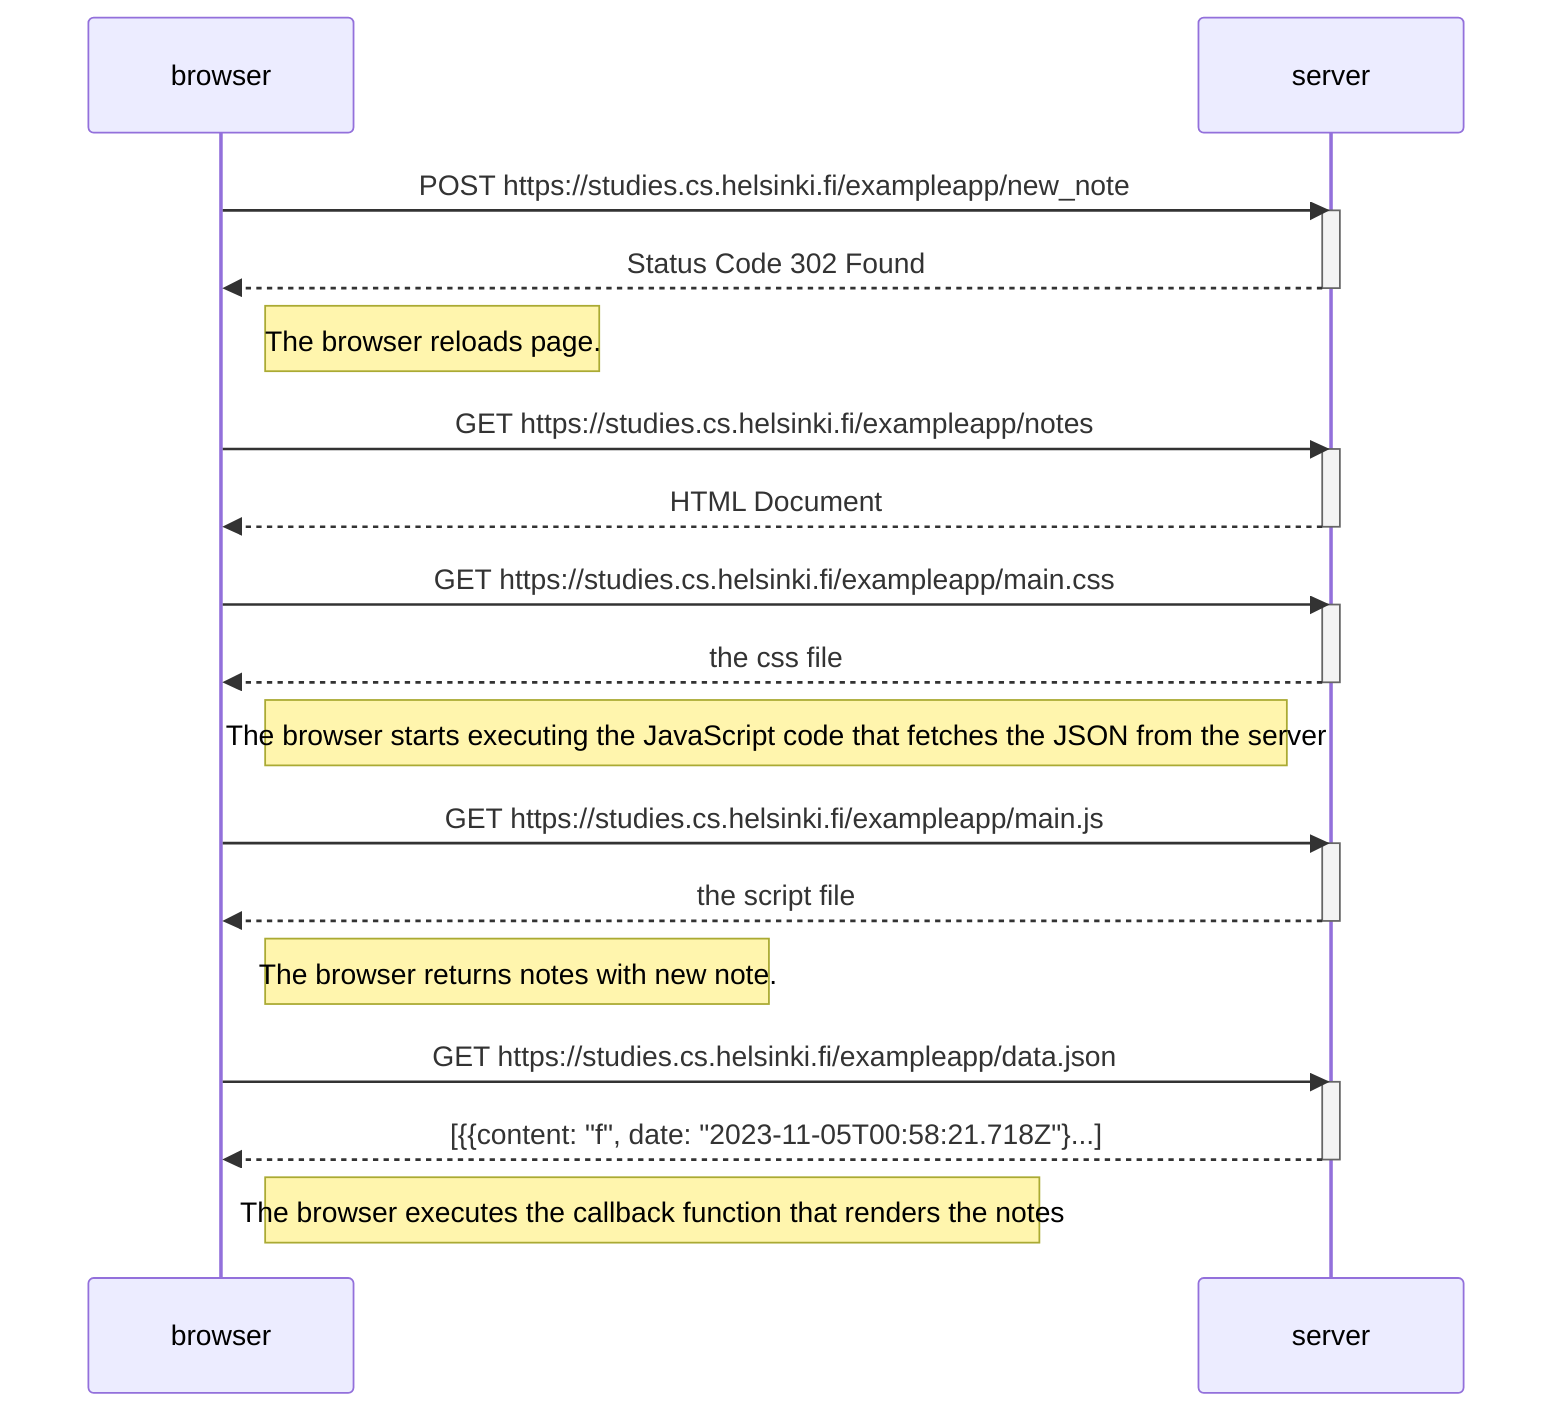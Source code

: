 sequenceDiagram
    participant browser
    participant server

    browser->>server: POST https://studies.cs.helsinki.fi/exampleapp/new_note
    activate server
    server-->>browser: Status Code 302 Found
    deactivate server

    Note right of browser: The browser reloads page.

    browser->>server: GET https://studies.cs.helsinki.fi/exampleapp/notes
    activate server
    server-->>browser: HTML Document
    deactivate server

    browser->>server: GET https://studies.cs.helsinki.fi/exampleapp/main.css
    activate server
    server-->>browser: the css file
    deactivate server

    Note right of browser: The browser starts executing the JavaScript code that fetches the JSON from the server

    browser->>server: GET https://studies.cs.helsinki.fi/exampleapp/main.js
    activate server
    server-->>browser: the script file
    deactivate server

    Note right of browser: The browser returns notes with new note.

    browser->>server: GET https://studies.cs.helsinki.fi/exampleapp/data.json
    activate server
    server-->>browser: [{{content: "f", date: "2023-11-05T00:58:21.718Z"}...]
    deactivate server

    Note right of browser: The browser executes the callback function that renders the notes